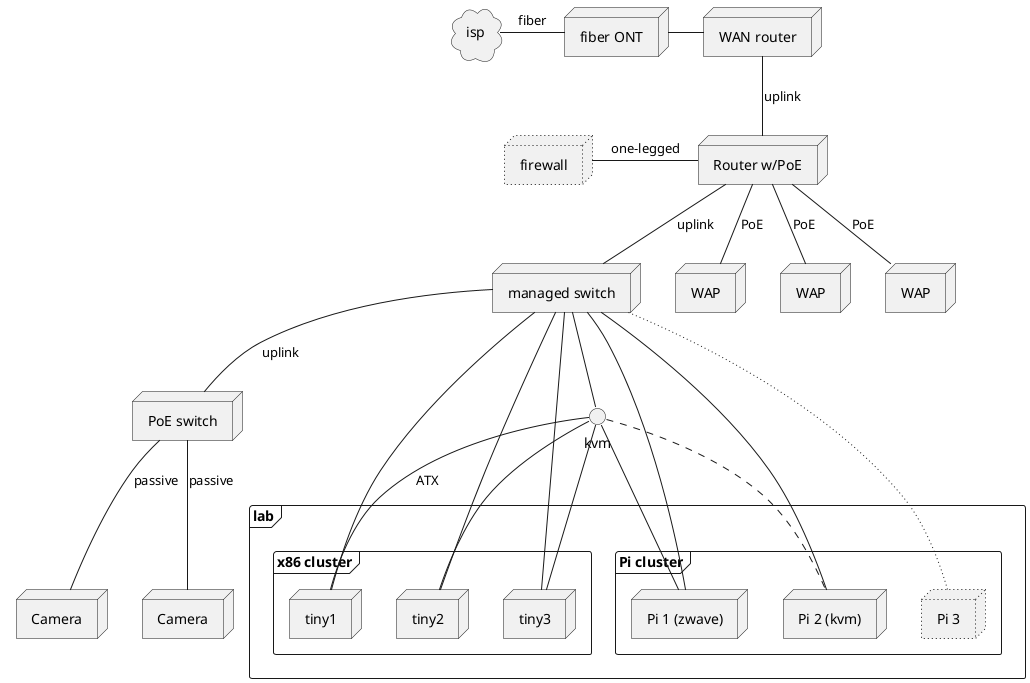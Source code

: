 @startuml Layer 1 topology (future)

cloud isp
node ont as "fiber ONT"
node wan as "WAN router"
node firewall #line.dotted
node managed_switch as "managed switch"
node router as "Router w/PoE"
node poe as "PoE switch"
node camera1 as "Camera"
node camera2 as "Camera"

frame lab {
    frame x86 as "x86 cluster" {
        node tiny1
        node tiny2
        node tiny3
    }
    frame pis as "Pi cluster" {
        node pi1 as "Pi 1 (zwave)"
        node pi2 as "Pi 2 (kvm)"
        node pi3 as "Pi 3" #line.dotted
    }
}
node wap1 as "WAP"
node wap2 as "WAP"
node wap3 as "WAP"



isp - ont: fiber
ont - wan
wan -- router: uplink
firewall - router: one-legged
router -- wap1: PoE
router -- wap2: PoE
router -- wap3: PoE
router -- managed_switch: uplink
managed_switch -- poe: uplink
poe -- camera1: passive
poe -- camera2: passive
managed_switch - kvm
kvm -- pi1
kvm -- pi2 #line.dashed
kvm -- tiny1: ATX
kvm -- tiny2
kvm -- tiny3
managed_switch --- tiny1
managed_switch --- tiny2
managed_switch --- tiny3
managed_switch --- pi1
managed_switch --- pi2
managed_switch -- pi3 #line.dotted


@enduml
